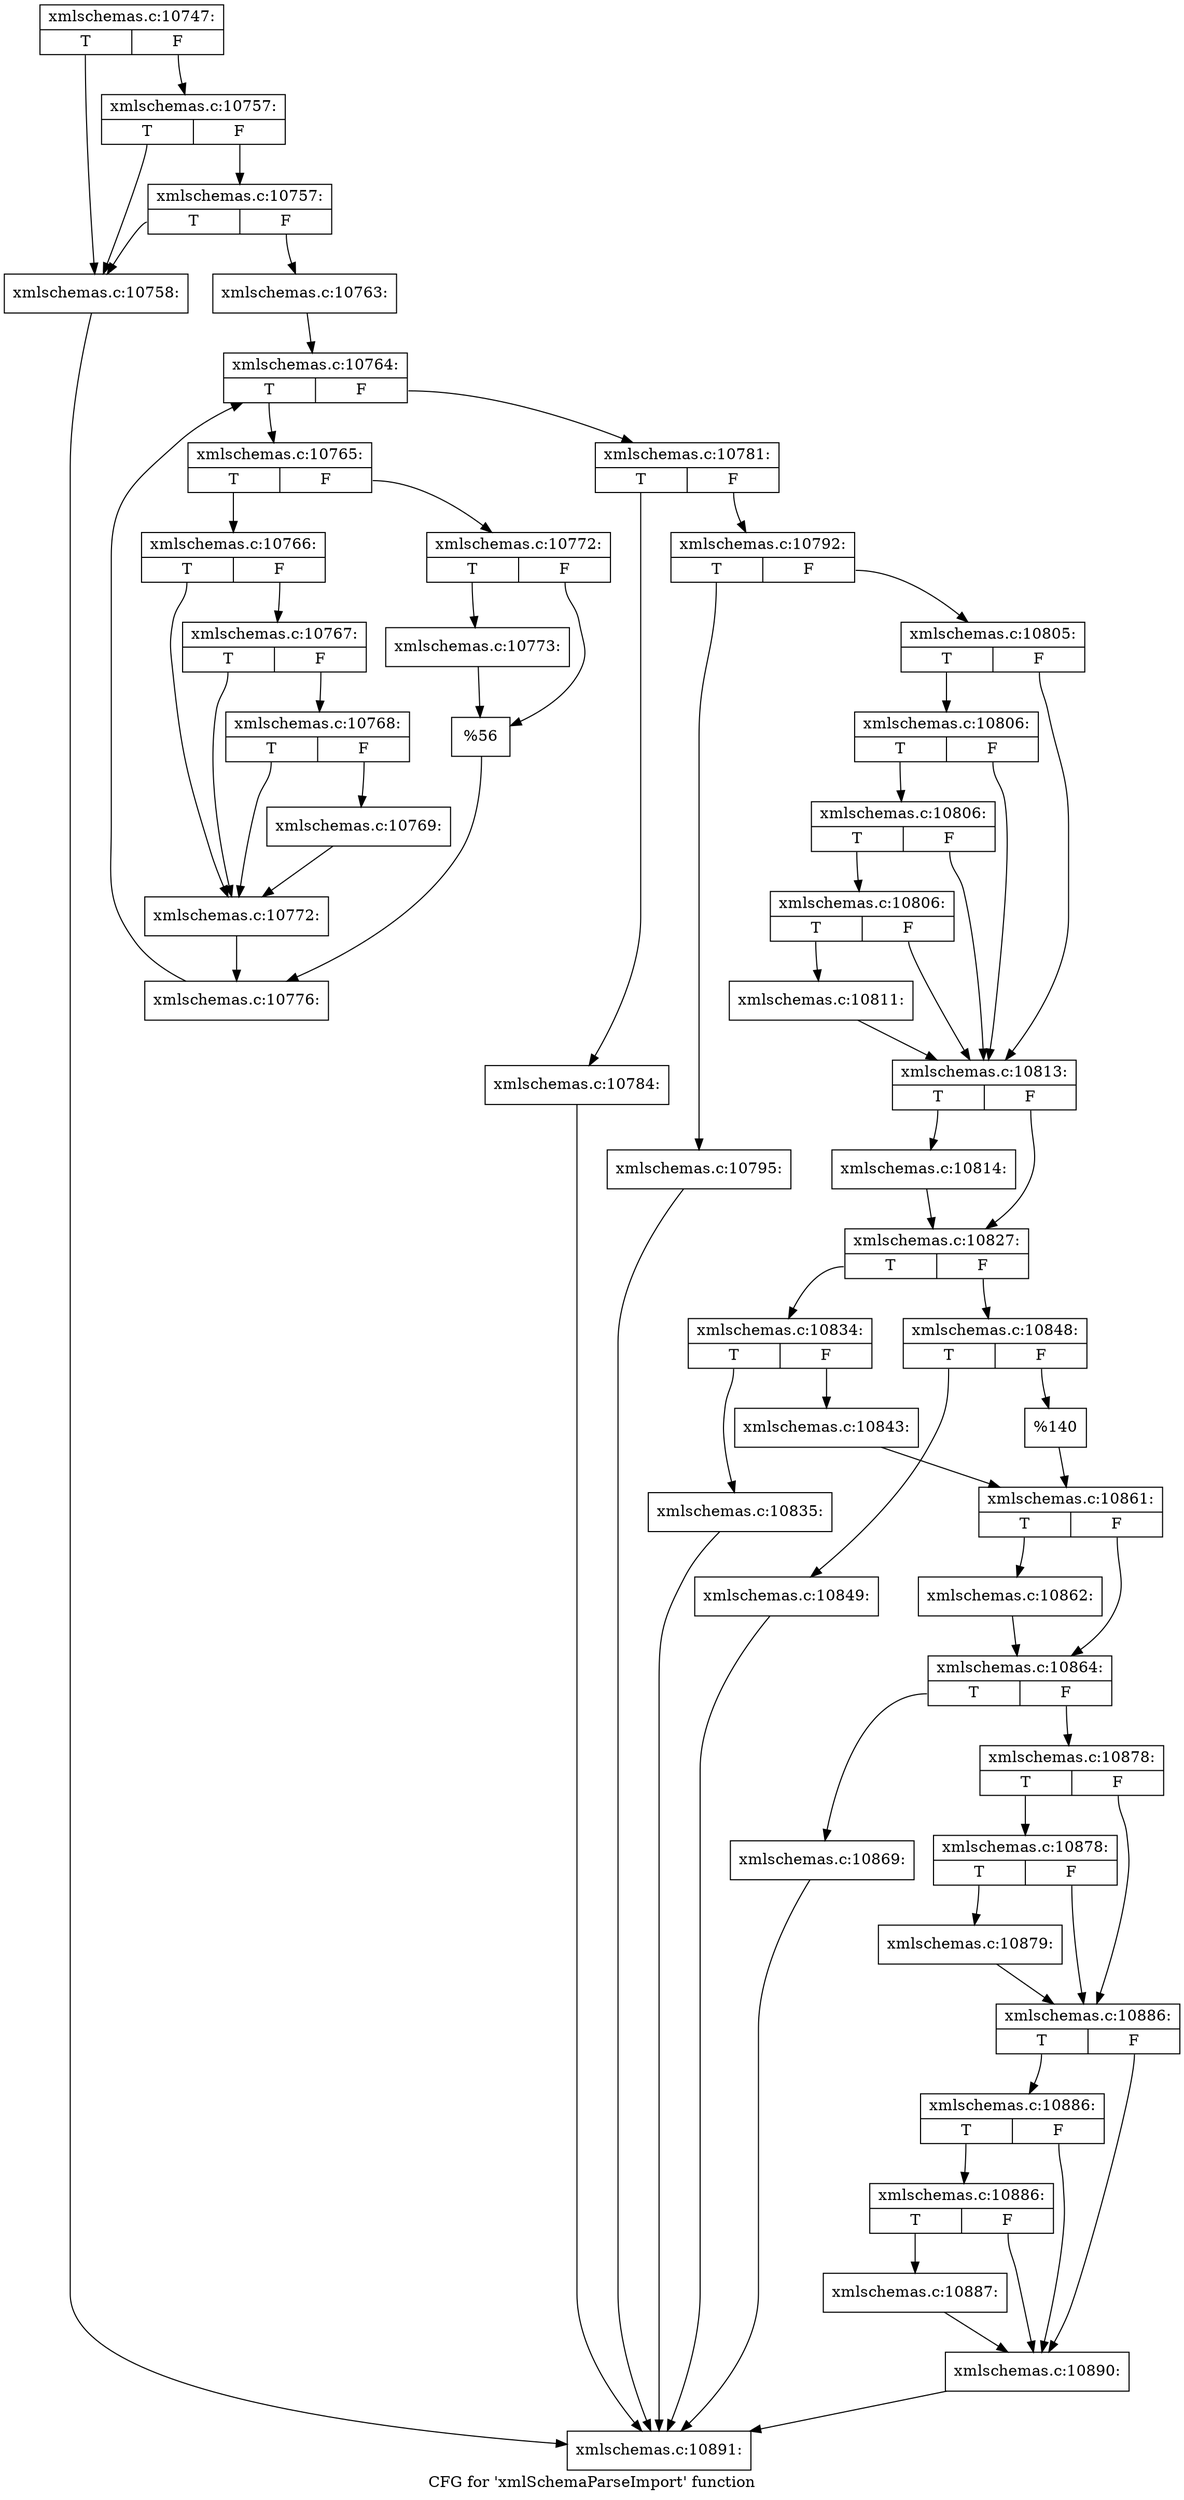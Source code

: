 digraph "CFG for 'xmlSchemaParseImport' function" {
	label="CFG for 'xmlSchemaParseImport' function";

	Node0x55d025fa6f40 [shape=record,label="{xmlschemas.c:10747:|{<s0>T|<s1>F}}"];
	Node0x55d025fa6f40:s0 -> Node0x55d025fa9050;
	Node0x55d025fa6f40:s1 -> Node0x55d025fa9170;
	Node0x55d025fa9170 [shape=record,label="{xmlschemas.c:10757:|{<s0>T|<s1>F}}"];
	Node0x55d025fa9170:s0 -> Node0x55d025fa9050;
	Node0x55d025fa9170:s1 -> Node0x55d025fa90f0;
	Node0x55d025fa90f0 [shape=record,label="{xmlschemas.c:10757:|{<s0>T|<s1>F}}"];
	Node0x55d025fa90f0:s0 -> Node0x55d025fa9050;
	Node0x55d025fa90f0:s1 -> Node0x55d025fa90a0;
	Node0x55d025fa9050 [shape=record,label="{xmlschemas.c:10758:}"];
	Node0x55d025fa9050 -> Node0x55d025fa6f90;
	Node0x55d025fa90a0 [shape=record,label="{xmlschemas.c:10763:}"];
	Node0x55d025fa90a0 -> Node0x55d025fa9c60;
	Node0x55d025fa9c60 [shape=record,label="{xmlschemas.c:10764:|{<s0>T|<s1>F}}"];
	Node0x55d025fa9c60:s0 -> Node0x55d025faa020;
	Node0x55d025fa9c60:s1 -> Node0x55d025fa9e40;
	Node0x55d025faa020 [shape=record,label="{xmlschemas.c:10765:|{<s0>T|<s1>F}}"];
	Node0x55d025faa020:s0 -> Node0x55d025faa1d0;
	Node0x55d025faa020:s1 -> Node0x55d025faa270;
	Node0x55d025faa1d0 [shape=record,label="{xmlschemas.c:10766:|{<s0>T|<s1>F}}"];
	Node0x55d025faa1d0:s0 -> Node0x55d025faa630;
	Node0x55d025faa1d0:s1 -> Node0x55d025faa700;
	Node0x55d025faa700 [shape=record,label="{xmlschemas.c:10767:|{<s0>T|<s1>F}}"];
	Node0x55d025faa700:s0 -> Node0x55d025faa630;
	Node0x55d025faa700:s1 -> Node0x55d025faa680;
	Node0x55d025faa680 [shape=record,label="{xmlschemas.c:10768:|{<s0>T|<s1>F}}"];
	Node0x55d025faa680:s0 -> Node0x55d025faa630;
	Node0x55d025faa680:s1 -> Node0x55d025faa5e0;
	Node0x55d025faa5e0 [shape=record,label="{xmlschemas.c:10769:}"];
	Node0x55d025faa5e0 -> Node0x55d025faa630;
	Node0x55d025faa630 [shape=record,label="{xmlschemas.c:10772:}"];
	Node0x55d025faa630 -> Node0x55d025faa220;
	Node0x55d025faa270 [shape=record,label="{xmlschemas.c:10772:|{<s0>T|<s1>F}}"];
	Node0x55d025faa270:s0 -> Node0x55d025fabb30;
	Node0x55d025faa270:s1 -> Node0x55d025fabb80;
	Node0x55d025fabb30 [shape=record,label="{xmlschemas.c:10773:}"];
	Node0x55d025fabb30 -> Node0x55d025fabb80;
	Node0x55d025fabb80 [shape=record,label="{%56}"];
	Node0x55d025fabb80 -> Node0x55d025faa220;
	Node0x55d025faa220 [shape=record,label="{xmlschemas.c:10776:}"];
	Node0x55d025faa220 -> Node0x55d025fa9c60;
	Node0x55d025fa9e40 [shape=record,label="{xmlschemas.c:10781:|{<s0>T|<s1>F}}"];
	Node0x55d025fa9e40:s0 -> Node0x55d025879d80;
	Node0x55d025fa9e40:s1 -> Node0x55d025879dd0;
	Node0x55d025879d80 [shape=record,label="{xmlschemas.c:10784:}"];
	Node0x55d025879d80 -> Node0x55d025fa6f90;
	Node0x55d025879dd0 [shape=record,label="{xmlschemas.c:10792:|{<s0>T|<s1>F}}"];
	Node0x55d025879dd0:s0 -> Node0x55d02587ac20;
	Node0x55d025879dd0:s1 -> Node0x55d02587ac70;
	Node0x55d02587ac20 [shape=record,label="{xmlschemas.c:10795:}"];
	Node0x55d02587ac20 -> Node0x55d025fa6f90;
	Node0x55d02587ac70 [shape=record,label="{xmlschemas.c:10805:|{<s0>T|<s1>F}}"];
	Node0x55d02587ac70:s0 -> Node0x55d025fafaf0;
	Node0x55d02587ac70:s1 -> Node0x55d025faf9d0;
	Node0x55d025fafaf0 [shape=record,label="{xmlschemas.c:10806:|{<s0>T|<s1>F}}"];
	Node0x55d025fafaf0:s0 -> Node0x55d025fafaa0;
	Node0x55d025fafaf0:s1 -> Node0x55d025faf9d0;
	Node0x55d025fafaa0 [shape=record,label="{xmlschemas.c:10806:|{<s0>T|<s1>F}}"];
	Node0x55d025fafaa0:s0 -> Node0x55d025fafa20;
	Node0x55d025fafaa0:s1 -> Node0x55d025faf9d0;
	Node0x55d025fafa20 [shape=record,label="{xmlschemas.c:10806:|{<s0>T|<s1>F}}"];
	Node0x55d025fafa20:s0 -> Node0x55d025faf980;
	Node0x55d025fafa20:s1 -> Node0x55d025faf9d0;
	Node0x55d025faf980 [shape=record,label="{xmlschemas.c:10811:}"];
	Node0x55d025faf980 -> Node0x55d025faf9d0;
	Node0x55d025faf9d0 [shape=record,label="{xmlschemas.c:10813:|{<s0>T|<s1>F}}"];
	Node0x55d025faf9d0:s0 -> Node0x55d025fb0b10;
	Node0x55d025faf9d0:s1 -> Node0x55d025fb0b60;
	Node0x55d025fb0b10 [shape=record,label="{xmlschemas.c:10814:}"];
	Node0x55d025fb0b10 -> Node0x55d025fb0b60;
	Node0x55d025fb0b60 [shape=record,label="{xmlschemas.c:10827:|{<s0>T|<s1>F}}"];
	Node0x55d025fb0b60:s0 -> Node0x55d025fb1890;
	Node0x55d025fb0b60:s1 -> Node0x55d025fb1930;
	Node0x55d025fb1890 [shape=record,label="{xmlschemas.c:10834:|{<s0>T|<s1>F}}"];
	Node0x55d025fb1890:s0 -> Node0x55d025fb1cf0;
	Node0x55d025fb1890:s1 -> Node0x55d025fb1d40;
	Node0x55d025fb1cf0 [shape=record,label="{xmlschemas.c:10835:}"];
	Node0x55d025fb1cf0 -> Node0x55d025fa6f90;
	Node0x55d025fb1d40 [shape=record,label="{xmlschemas.c:10843:}"];
	Node0x55d025fb1d40 -> Node0x55d025fb18e0;
	Node0x55d025fb1930 [shape=record,label="{xmlschemas.c:10848:|{<s0>T|<s1>F}}"];
	Node0x55d025fb1930:s0 -> Node0x55d025fb3460;
	Node0x55d025fb1930:s1 -> Node0x55d025fb34b0;
	Node0x55d025fb3460 [shape=record,label="{xmlschemas.c:10849:}"];
	Node0x55d025fb3460 -> Node0x55d025fa6f90;
	Node0x55d025fb34b0 [shape=record,label="{%140}"];
	Node0x55d025fb34b0 -> Node0x55d025fb18e0;
	Node0x55d025fb18e0 [shape=record,label="{xmlschemas.c:10861:|{<s0>T|<s1>F}}"];
	Node0x55d025fb18e0:s0 -> Node0x55d025fb41d0;
	Node0x55d025fb18e0:s1 -> Node0x55d025fb4220;
	Node0x55d025fb41d0 [shape=record,label="{xmlschemas.c:10862:}"];
	Node0x55d025fb41d0 -> Node0x55d025fb4220;
	Node0x55d025fb4220 [shape=record,label="{xmlschemas.c:10864:|{<s0>T|<s1>F}}"];
	Node0x55d025fb4220:s0 -> Node0x55d025fb50b0;
	Node0x55d025fb4220:s1 -> Node0x55d025fb5100;
	Node0x55d025fb50b0 [shape=record,label="{xmlschemas.c:10869:}"];
	Node0x55d025fb50b0 -> Node0x55d025fa6f90;
	Node0x55d025fb5100 [shape=record,label="{xmlschemas.c:10878:|{<s0>T|<s1>F}}"];
	Node0x55d025fb5100:s0 -> Node0x55d025fb5600;
	Node0x55d025fb5100:s1 -> Node0x55d025fb55b0;
	Node0x55d025fb5600 [shape=record,label="{xmlschemas.c:10878:|{<s0>T|<s1>F}}"];
	Node0x55d025fb5600:s0 -> Node0x55d025fb5560;
	Node0x55d025fb5600:s1 -> Node0x55d025fb55b0;
	Node0x55d025fb5560 [shape=record,label="{xmlschemas.c:10879:}"];
	Node0x55d025fb5560 -> Node0x55d025fb55b0;
	Node0x55d025fb55b0 [shape=record,label="{xmlschemas.c:10886:|{<s0>T|<s1>F}}"];
	Node0x55d025fb55b0:s0 -> Node0x55d025fb62c0;
	Node0x55d025fb55b0:s1 -> Node0x55d025fb6270;
	Node0x55d025fb62c0 [shape=record,label="{xmlschemas.c:10886:|{<s0>T|<s1>F}}"];
	Node0x55d025fb62c0:s0 -> Node0x55d025fb65e0;
	Node0x55d025fb62c0:s1 -> Node0x55d025fb6270;
	Node0x55d025fb65e0 [shape=record,label="{xmlschemas.c:10886:|{<s0>T|<s1>F}}"];
	Node0x55d025fb65e0:s0 -> Node0x55d025fb6220;
	Node0x55d025fb65e0:s1 -> Node0x55d025fb6270;
	Node0x55d025fb6220 [shape=record,label="{xmlschemas.c:10887:}"];
	Node0x55d025fb6220 -> Node0x55d025fb6270;
	Node0x55d025fb6270 [shape=record,label="{xmlschemas.c:10890:}"];
	Node0x55d025fb6270 -> Node0x55d025fa6f90;
	Node0x55d025fa6f90 [shape=record,label="{xmlschemas.c:10891:}"];
}
